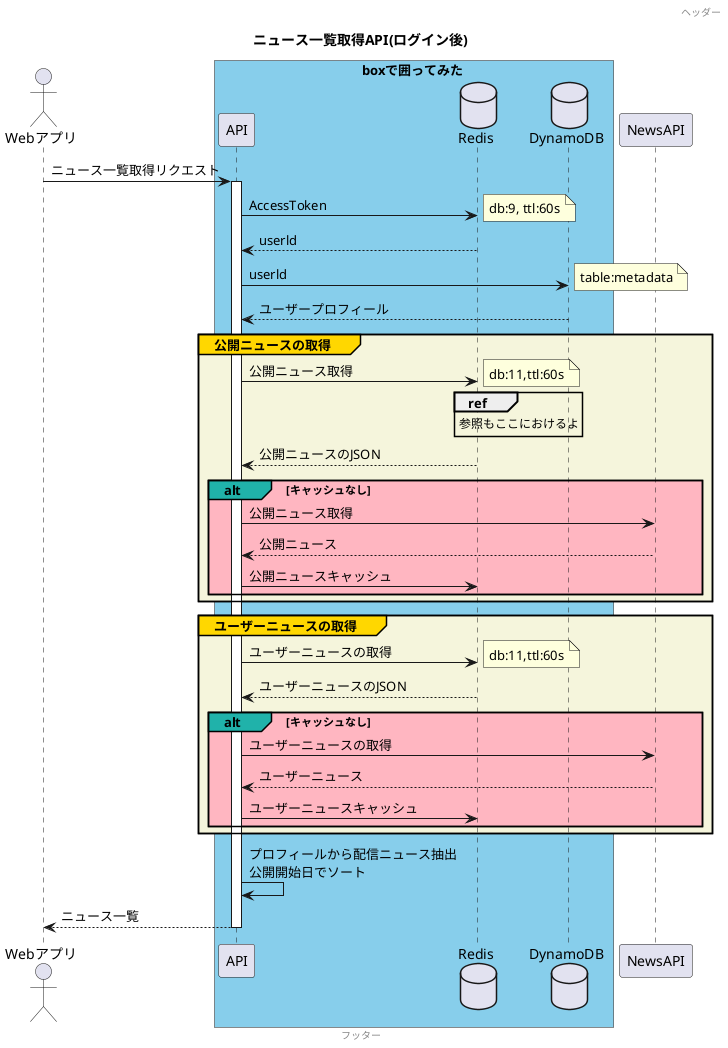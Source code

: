 @startuml resson1
title **ニュース一覧取得API(ログイン後)**
header ヘッダー
footer フッター
actor Webアプリ as num1
box boxで囲ってみた #SkyBlue
participant API as num2
database Redis as num3
database DynamoDB as num4
end box
participant NewsAPI as num5

num1 -> num2 : ニュース一覧取得リクエスト
activate num2 
num2 -> num3: AccessToken
note right 
 db:9, ttl:60s
end note
num3 --> num2 : userld
num2 -> num4 : userld 
note right 
 table:metadata
end note 
num4 --> num2 : ユーザープロフィール

group#Gold #Beige 公開ニュースの取得
    num2 -> num3 : 公開ニュース取得　
    note right
     db:11,ttl:60s
    end note
ref over num3
参照もここにおけるよ
end ref
    num3 --> num2 : 公開ニュースのJSON

    alt#LightSeaGreen #LightPink キャッシュなし
        num2 -> num5 : 公開ニュース取得
        num5 --> num2 : 公開ニュース
        num2 -> num3 : 公開ニュースキャッシュ
    end
end

group#Gold #Beige ユーザーニュースの取得
    num2 -> num3 : ユーザーニュースの取得
    note right
        db:11,ttl:60s
    end note
    num3 --> num2 : ユーザーニュースのJSON

    alt#LightSeaGreen #LightPink キャッシュなし
        num2 -> num5 : ユーザーニュースの取得
        num5 --> num2 : ユーザーニュース
        num2 -> num3 : ユーザーニュースキャッシュ
    end 
end

num2 -> num2 : プロフィールから配信ニュース抽出\n公開開始日でソート

return ニュース一覧

@enduml
